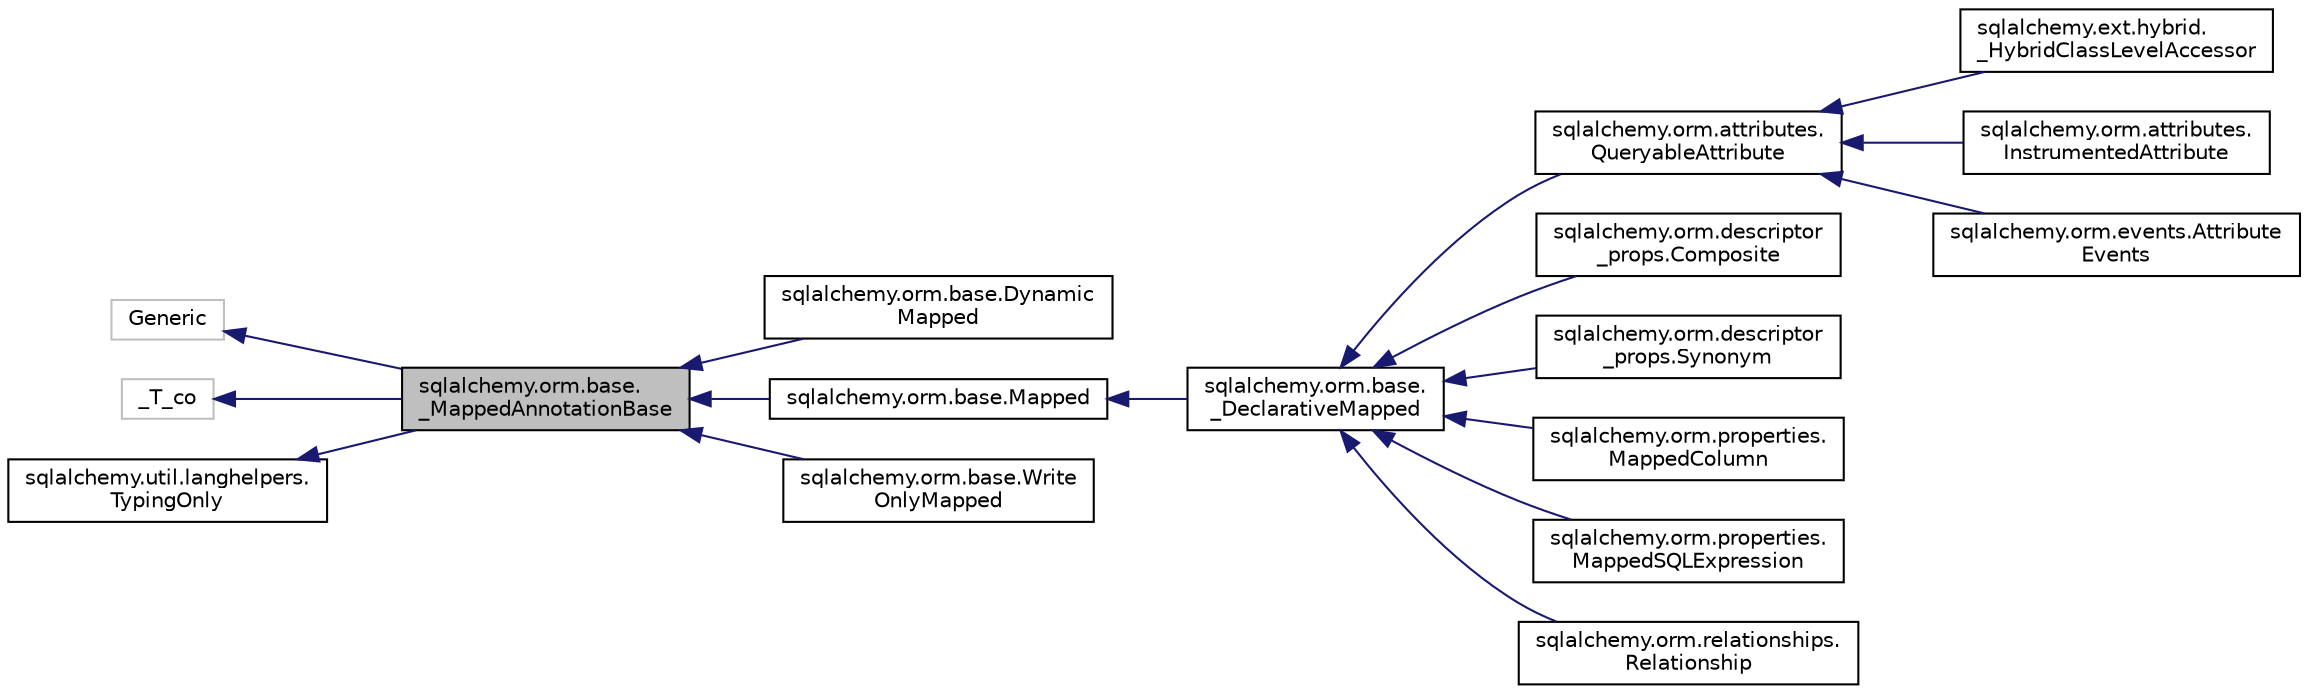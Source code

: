 digraph "sqlalchemy.orm.base._MappedAnnotationBase"
{
 // LATEX_PDF_SIZE
  edge [fontname="Helvetica",fontsize="10",labelfontname="Helvetica",labelfontsize="10"];
  node [fontname="Helvetica",fontsize="10",shape=record];
  rankdir="LR";
  Node1 [label="sqlalchemy.orm.base.\l_MappedAnnotationBase",height=0.2,width=0.4,color="black", fillcolor="grey75", style="filled", fontcolor="black",tooltip=" "];
  Node2 -> Node1 [dir="back",color="midnightblue",fontsize="10",style="solid",fontname="Helvetica"];
  Node2 [label="Generic",height=0.2,width=0.4,color="grey75", fillcolor="white", style="filled",tooltip=" "];
  Node3 -> Node1 [dir="back",color="midnightblue",fontsize="10",style="solid",fontname="Helvetica"];
  Node3 [label="_T_co",height=0.2,width=0.4,color="grey75", fillcolor="white", style="filled",tooltip=" "];
  Node4 -> Node1 [dir="back",color="midnightblue",fontsize="10",style="solid",fontname="Helvetica"];
  Node4 [label="sqlalchemy.util.langhelpers.\lTypingOnly",height=0.2,width=0.4,color="black", fillcolor="white", style="filled",URL="$classsqlalchemy_1_1util_1_1langhelpers_1_1TypingOnly.html",tooltip=" "];
  Node1 -> Node5 [dir="back",color="midnightblue",fontsize="10",style="solid",fontname="Helvetica"];
  Node5 [label="sqlalchemy.orm.base.Dynamic\lMapped",height=0.2,width=0.4,color="black", fillcolor="white", style="filled",URL="$classsqlalchemy_1_1orm_1_1base_1_1DynamicMapped.html",tooltip=" "];
  Node1 -> Node6 [dir="back",color="midnightblue",fontsize="10",style="solid",fontname="Helvetica"];
  Node6 [label="sqlalchemy.orm.base.Mapped",height=0.2,width=0.4,color="black", fillcolor="white", style="filled",URL="$classsqlalchemy_1_1orm_1_1base_1_1Mapped.html",tooltip=" "];
  Node6 -> Node7 [dir="back",color="midnightblue",fontsize="10",style="solid",fontname="Helvetica"];
  Node7 [label="sqlalchemy.orm.base.\l_DeclarativeMapped",height=0.2,width=0.4,color="black", fillcolor="white", style="filled",URL="$classsqlalchemy_1_1orm_1_1base_1_1__DeclarativeMapped.html",tooltip=" "];
  Node7 -> Node8 [dir="back",color="midnightblue",fontsize="10",style="solid",fontname="Helvetica"];
  Node8 [label="sqlalchemy.orm.attributes.\lQueryableAttribute",height=0.2,width=0.4,color="black", fillcolor="white", style="filled",URL="$classsqlalchemy_1_1orm_1_1attributes_1_1QueryableAttribute.html",tooltip=" "];
  Node8 -> Node9 [dir="back",color="midnightblue",fontsize="10",style="solid",fontname="Helvetica"];
  Node9 [label="sqlalchemy.ext.hybrid.\l_HybridClassLevelAccessor",height=0.2,width=0.4,color="black", fillcolor="white", style="filled",URL="$classsqlalchemy_1_1ext_1_1hybrid_1_1__HybridClassLevelAccessor.html",tooltip=" "];
  Node8 -> Node10 [dir="back",color="midnightblue",fontsize="10",style="solid",fontname="Helvetica"];
  Node10 [label="sqlalchemy.orm.attributes.\lInstrumentedAttribute",height=0.2,width=0.4,color="black", fillcolor="white", style="filled",URL="$classsqlalchemy_1_1orm_1_1attributes_1_1InstrumentedAttribute.html",tooltip=" "];
  Node8 -> Node11 [dir="back",color="midnightblue",fontsize="10",style="solid",fontname="Helvetica"];
  Node11 [label="sqlalchemy.orm.events.Attribute\lEvents",height=0.2,width=0.4,color="black", fillcolor="white", style="filled",URL="$classsqlalchemy_1_1orm_1_1events_1_1AttributeEvents.html",tooltip=" "];
  Node7 -> Node12 [dir="back",color="midnightblue",fontsize="10",style="solid",fontname="Helvetica"];
  Node12 [label="sqlalchemy.orm.descriptor\l_props.Composite",height=0.2,width=0.4,color="black", fillcolor="white", style="filled",URL="$classsqlalchemy_1_1orm_1_1descriptor__props_1_1Composite.html",tooltip=" "];
  Node7 -> Node13 [dir="back",color="midnightblue",fontsize="10",style="solid",fontname="Helvetica"];
  Node13 [label="sqlalchemy.orm.descriptor\l_props.Synonym",height=0.2,width=0.4,color="black", fillcolor="white", style="filled",URL="$classsqlalchemy_1_1orm_1_1descriptor__props_1_1Synonym.html",tooltip=" "];
  Node7 -> Node14 [dir="back",color="midnightblue",fontsize="10",style="solid",fontname="Helvetica"];
  Node14 [label="sqlalchemy.orm.properties.\lMappedColumn",height=0.2,width=0.4,color="black", fillcolor="white", style="filled",URL="$classsqlalchemy_1_1orm_1_1properties_1_1MappedColumn.html",tooltip=" "];
  Node7 -> Node15 [dir="back",color="midnightblue",fontsize="10",style="solid",fontname="Helvetica"];
  Node15 [label="sqlalchemy.orm.properties.\lMappedSQLExpression",height=0.2,width=0.4,color="black", fillcolor="white", style="filled",URL="$classsqlalchemy_1_1orm_1_1properties_1_1MappedSQLExpression.html",tooltip=" "];
  Node7 -> Node16 [dir="back",color="midnightblue",fontsize="10",style="solid",fontname="Helvetica"];
  Node16 [label="sqlalchemy.orm.relationships.\lRelationship",height=0.2,width=0.4,color="black", fillcolor="white", style="filled",URL="$classsqlalchemy_1_1orm_1_1relationships_1_1Relationship.html",tooltip=" "];
  Node1 -> Node17 [dir="back",color="midnightblue",fontsize="10",style="solid",fontname="Helvetica"];
  Node17 [label="sqlalchemy.orm.base.Write\lOnlyMapped",height=0.2,width=0.4,color="black", fillcolor="white", style="filled",URL="$classsqlalchemy_1_1orm_1_1base_1_1WriteOnlyMapped.html",tooltip=" "];
}
